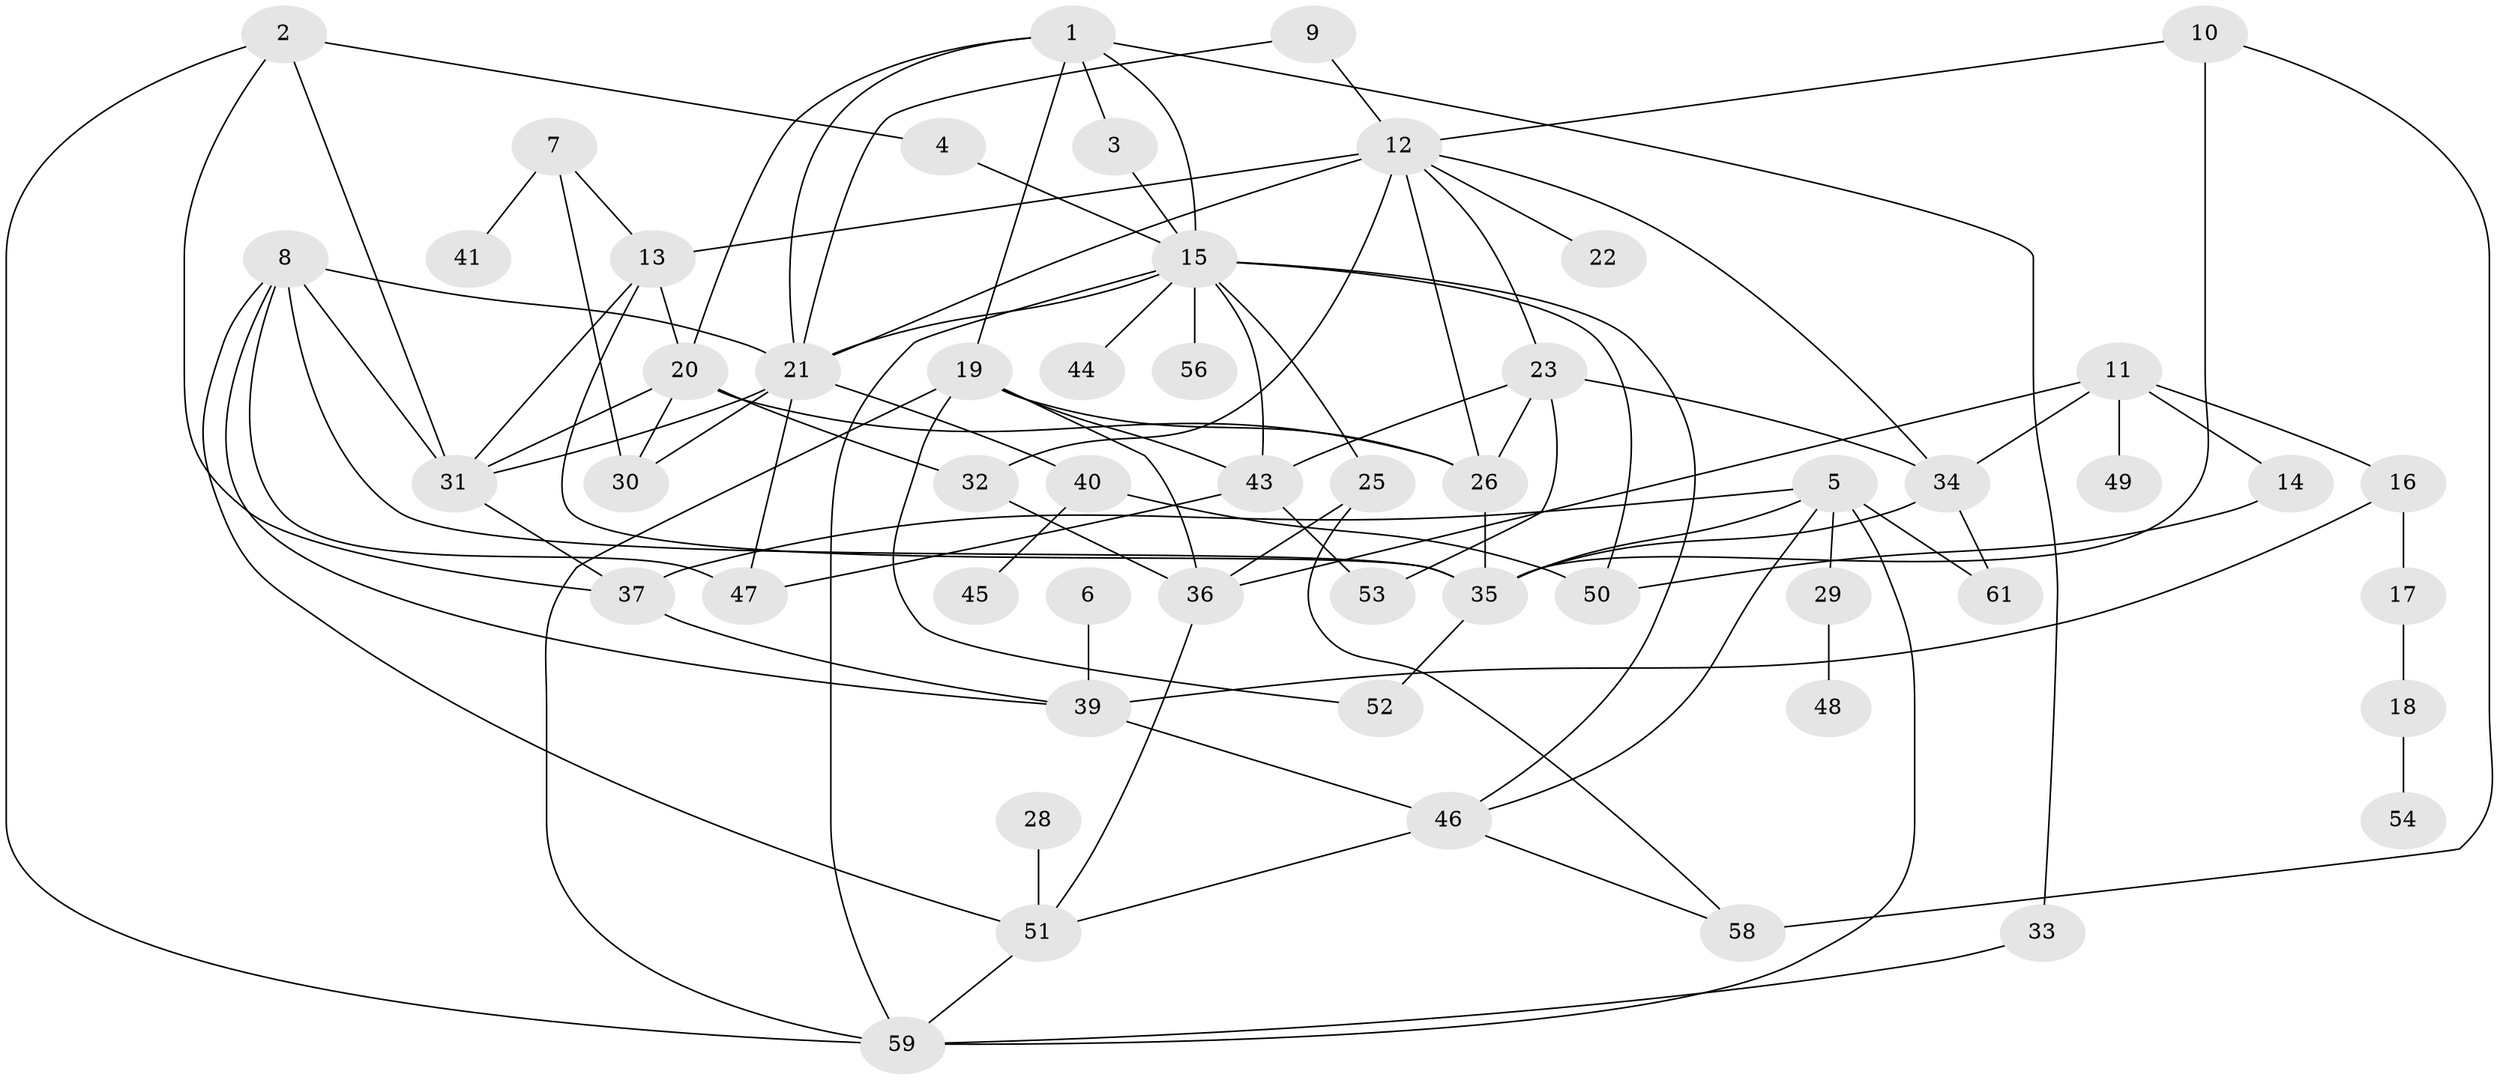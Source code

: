 // original degree distribution, {3: 0.2459016393442623, 4: 0.1557377049180328, 1: 0.1885245901639344, 2: 0.2459016393442623, 5: 0.05737704918032787, 6: 0.040983606557377046, 7: 0.01639344262295082, 0: 0.04918032786885246}
// Generated by graph-tools (version 1.1) at 2025/33/03/09/25 02:33:53]
// undirected, 54 vertices, 99 edges
graph export_dot {
graph [start="1"]
  node [color=gray90,style=filled];
  1;
  2;
  3;
  4;
  5;
  6;
  7;
  8;
  9;
  10;
  11;
  12;
  13;
  14;
  15;
  16;
  17;
  18;
  19;
  20;
  21;
  22;
  23;
  25;
  26;
  28;
  29;
  30;
  31;
  32;
  33;
  34;
  35;
  36;
  37;
  39;
  40;
  41;
  43;
  44;
  45;
  46;
  47;
  48;
  49;
  50;
  51;
  52;
  53;
  54;
  56;
  58;
  59;
  61;
  1 -- 3 [weight=1.0];
  1 -- 15 [weight=1.0];
  1 -- 19 [weight=1.0];
  1 -- 20 [weight=1.0];
  1 -- 21 [weight=1.0];
  1 -- 33 [weight=1.0];
  2 -- 4 [weight=1.0];
  2 -- 31 [weight=1.0];
  2 -- 37 [weight=1.0];
  2 -- 59 [weight=1.0];
  3 -- 15 [weight=1.0];
  4 -- 15 [weight=1.0];
  5 -- 29 [weight=1.0];
  5 -- 35 [weight=1.0];
  5 -- 37 [weight=1.0];
  5 -- 46 [weight=1.0];
  5 -- 59 [weight=1.0];
  5 -- 61 [weight=1.0];
  6 -- 39 [weight=2.0];
  7 -- 13 [weight=1.0];
  7 -- 30 [weight=1.0];
  7 -- 41 [weight=1.0];
  8 -- 21 [weight=1.0];
  8 -- 31 [weight=1.0];
  8 -- 35 [weight=1.0];
  8 -- 39 [weight=1.0];
  8 -- 47 [weight=1.0];
  8 -- 51 [weight=1.0];
  9 -- 12 [weight=1.0];
  9 -- 21 [weight=1.0];
  10 -- 12 [weight=1.0];
  10 -- 35 [weight=1.0];
  10 -- 58 [weight=1.0];
  11 -- 14 [weight=1.0];
  11 -- 16 [weight=1.0];
  11 -- 34 [weight=1.0];
  11 -- 36 [weight=1.0];
  11 -- 49 [weight=1.0];
  12 -- 13 [weight=3.0];
  12 -- 21 [weight=1.0];
  12 -- 22 [weight=1.0];
  12 -- 23 [weight=1.0];
  12 -- 26 [weight=1.0];
  12 -- 32 [weight=1.0];
  12 -- 34 [weight=1.0];
  13 -- 20 [weight=1.0];
  13 -- 31 [weight=1.0];
  13 -- 35 [weight=1.0];
  14 -- 50 [weight=1.0];
  15 -- 21 [weight=1.0];
  15 -- 25 [weight=1.0];
  15 -- 43 [weight=1.0];
  15 -- 44 [weight=1.0];
  15 -- 46 [weight=1.0];
  15 -- 50 [weight=1.0];
  15 -- 56 [weight=1.0];
  15 -- 59 [weight=1.0];
  16 -- 17 [weight=1.0];
  16 -- 39 [weight=1.0];
  17 -- 18 [weight=1.0];
  18 -- 54 [weight=1.0];
  19 -- 26 [weight=1.0];
  19 -- 36 [weight=1.0];
  19 -- 43 [weight=1.0];
  19 -- 52 [weight=1.0];
  19 -- 59 [weight=1.0];
  20 -- 26 [weight=1.0];
  20 -- 30 [weight=1.0];
  20 -- 31 [weight=1.0];
  20 -- 32 [weight=1.0];
  21 -- 30 [weight=1.0];
  21 -- 31 [weight=1.0];
  21 -- 40 [weight=1.0];
  21 -- 47 [weight=1.0];
  23 -- 26 [weight=1.0];
  23 -- 34 [weight=1.0];
  23 -- 43 [weight=1.0];
  23 -- 53 [weight=1.0];
  25 -- 36 [weight=1.0];
  25 -- 58 [weight=1.0];
  26 -- 35 [weight=1.0];
  28 -- 51 [weight=1.0];
  29 -- 48 [weight=1.0];
  31 -- 37 [weight=1.0];
  32 -- 36 [weight=1.0];
  33 -- 59 [weight=1.0];
  34 -- 35 [weight=1.0];
  34 -- 61 [weight=1.0];
  35 -- 52 [weight=1.0];
  36 -- 51 [weight=1.0];
  37 -- 39 [weight=1.0];
  39 -- 46 [weight=2.0];
  40 -- 45 [weight=1.0];
  40 -- 50 [weight=1.0];
  43 -- 47 [weight=1.0];
  43 -- 53 [weight=1.0];
  46 -- 51 [weight=1.0];
  46 -- 58 [weight=1.0];
  51 -- 59 [weight=1.0];
}
